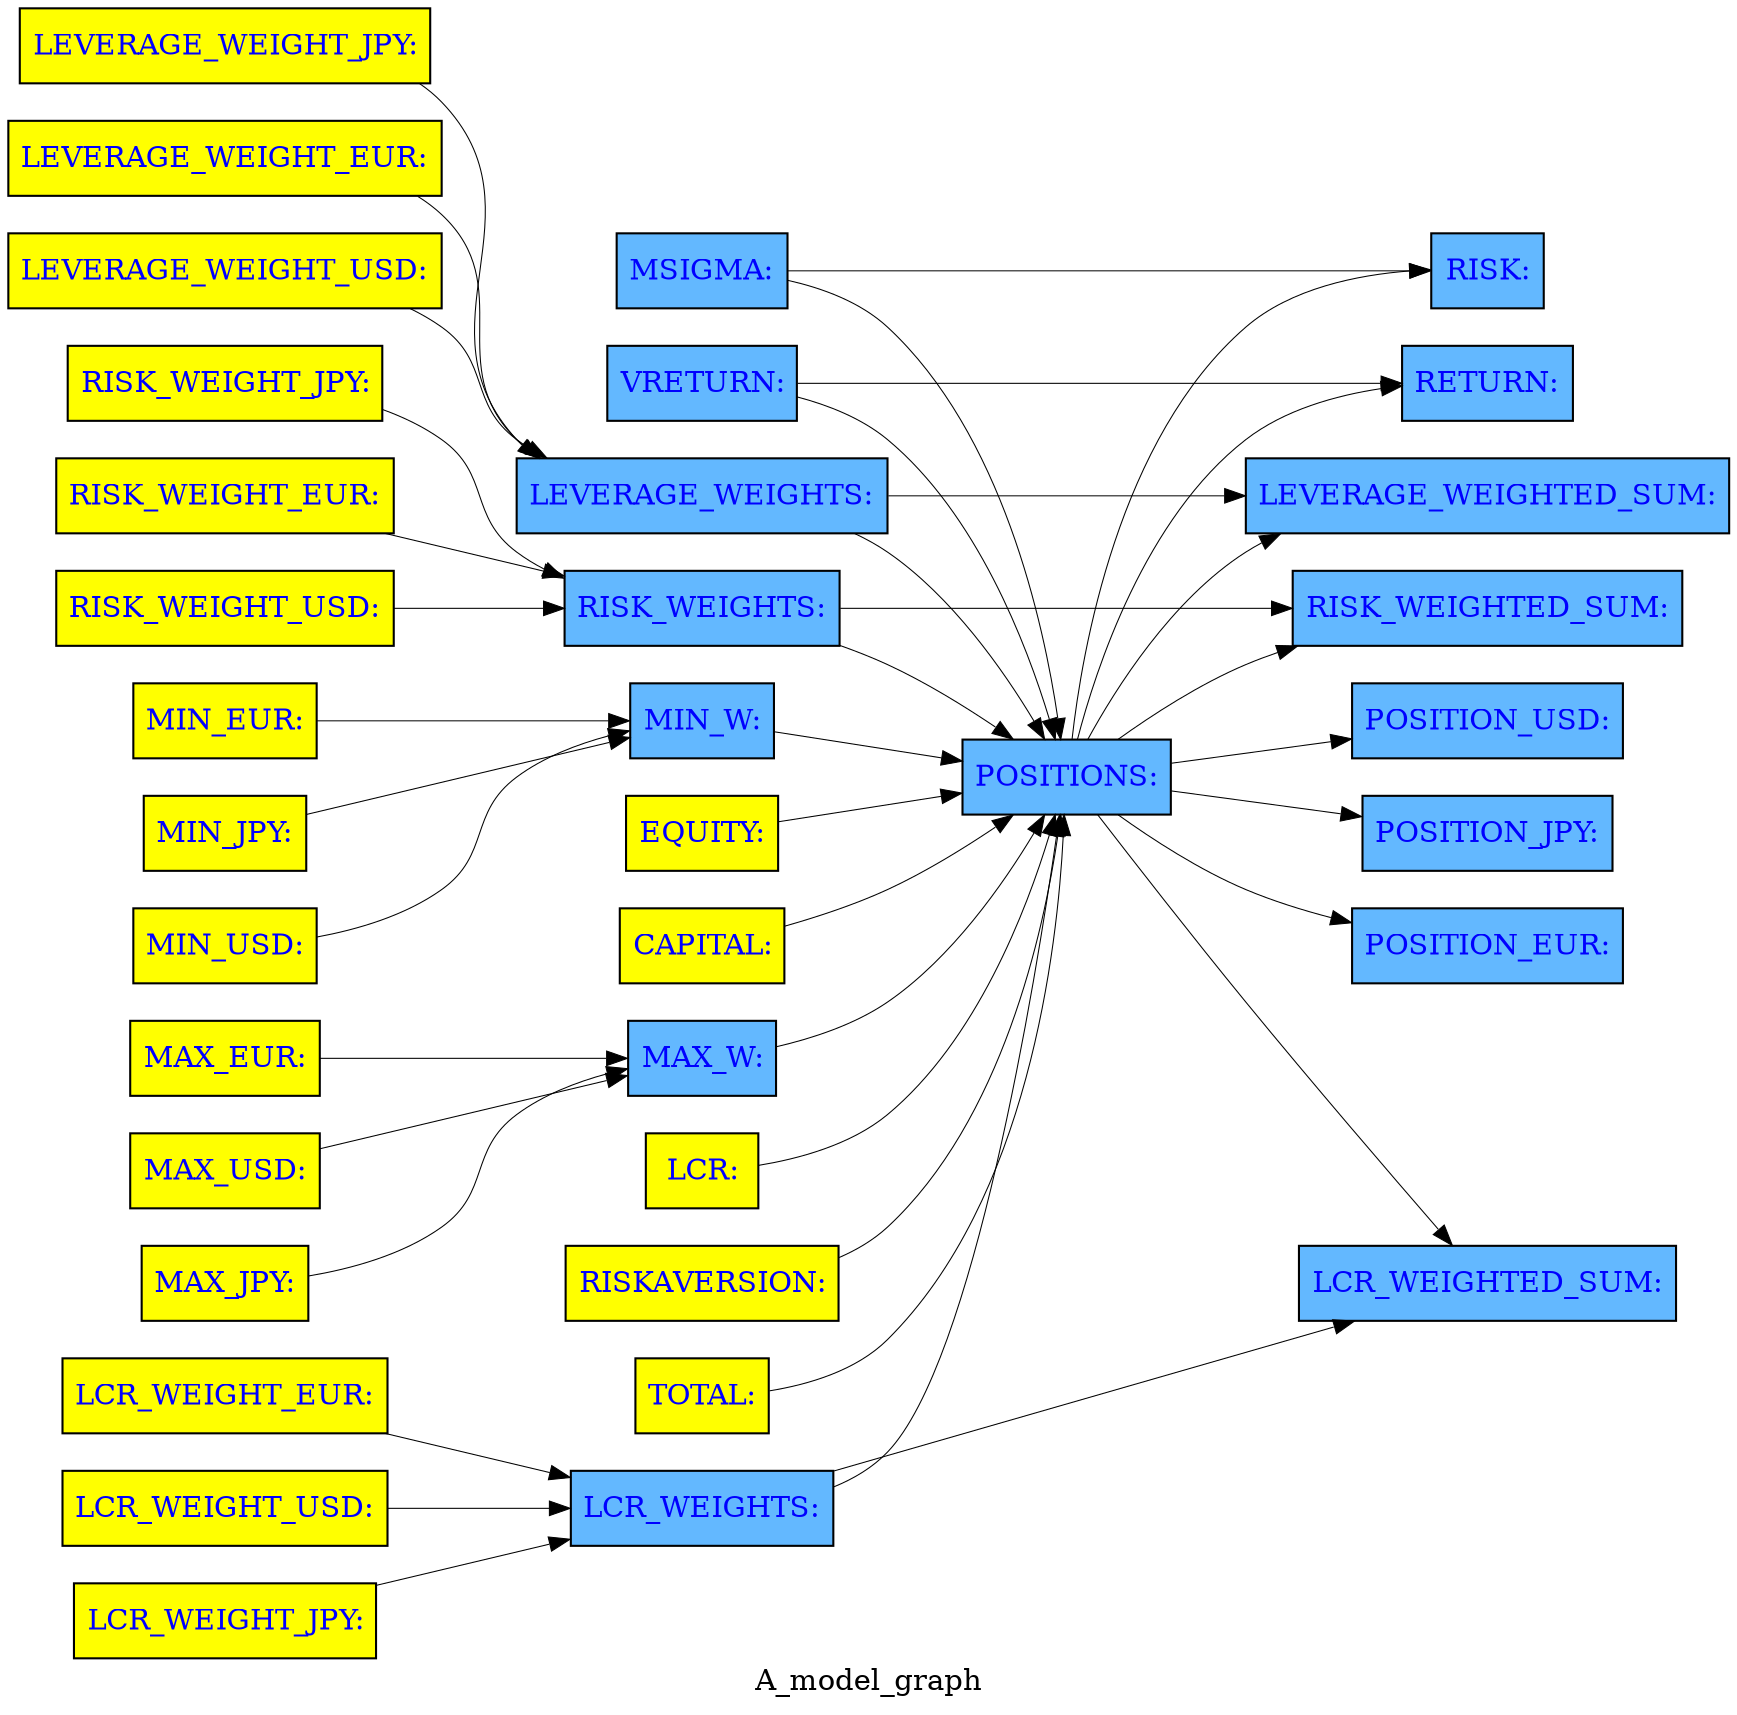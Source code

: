digraph TD { rankdir ="LR" 
{node  [margin=0.025 fontcolor=blue style=filled ] 
 "RISK" [ shape=box fillcolor= steelblue1 tooltip="RISK&#10;FRML XX      RISK               =  (POSITIONS.TRANS() * MSIGMA * POSITIONS)[0,0]&#36;"  margin=0.025 fontcolor=blue style = filled  label=<<TABLE BORDER='0' CELLBORDER = '0' style = "filled"  > <TR><TD tooltip="RISK&#10;FRML XX      RISK               =  (POSITIONS.TRANS() * MSIGMA * POSITIONS)[0,0]&#36;">RISK:</TD></TR> </TABLE>> ]
"VRETURN" [ shape=box fillcolor= steelblue1 tooltip="VRETURN&#10;FRML &lt;MATRIX&gt; VRETURN         = MATRIX([0.048,0.040,0.035]) &#36;"  margin=0.025 fontcolor=blue style = filled  label=<<TABLE BORDER='0' CELLBORDER = '0' style = "filled"  > <TR><TD tooltip="VRETURN&#10;FRML &lt;MATRIX&gt; VRETURN         = MATRIX([0.048,0.040,0.035]) &#36;">VRETURN:</TD></TR> </TABLE>> ]
"MSIGMA" [ shape=box fillcolor= steelblue1 tooltip="MSIGMA&#10;FRML &lt;MATRIX&gt; MSIGMA  = MATRIX( [[0.01573635,0.01436816,	0.01045556],&#10;                                 [0.01436816,0.02289016,	0.01172995],&#10;                                 [0.01045556,0.01172995,	0.01748076]]  ) &#36;"  margin=0.025 fontcolor=blue style = filled  label=<<TABLE BORDER='0' CELLBORDER = '0' style = "filled"  > <TR><TD tooltip="MSIGMA&#10;FRML &lt;MATRIX&gt; MSIGMA  = MATRIX( [[0.01573635,0.01436816,	0.01045556],&#10;                                 [0.01436816,0.02289016,	0.01172995],&#10;                                 [0.01045556,0.01172995,	0.01748076]]  ) &#36;">MSIGMA:</TD></TR> </TABLE>> ]
"LCR_WEIGHT_EUR" [ shape=box fillcolor= yellow tooltip="LCR_WEIGHT_EUR&#10;Exogen"  margin=0.025 fontcolor=blue style = filled  label=<<TABLE BORDER='0' CELLBORDER = '0' style = "filled"  > <TR><TD tooltip="LCR_WEIGHT_EUR&#10;Exogen">LCR_WEIGHT_EUR:</TD></TR> </TABLE>> ]
"POSITION_USD" [ shape=box fillcolor= steelblue1 tooltip="POSITION_USD&#10;FRML XX      POSITION_USD,POSITION_JPY,POSITION_EUR = POSITIONS &#36;"  margin=0.025 fontcolor=blue style = filled  label=<<TABLE BORDER='0' CELLBORDER = '0' style = "filled"  > <TR><TD tooltip="POSITION_USD&#10;FRML XX      POSITION_USD,POSITION_JPY,POSITION_EUR = POSITIONS &#36;">POSITION_USD:</TD></TR> </TABLE>> ]
"TOTAL" [ shape=box fillcolor= yellow tooltip="TOTAL&#10;Exogen"  margin=0.025 fontcolor=blue style = filled  label=<<TABLE BORDER='0' CELLBORDER = '0' style = "filled"  > <TR><TD tooltip="TOTAL&#10;Exogen">TOTAL:</TD></TR> </TABLE>> ]
"POSITION_JPY" [ shape=box fillcolor= steelblue1 tooltip="POSITION_JPY&#10;FRML XX      POSITION_USD,POSITION_JPY,POSITION_EUR = POSITIONS &#36;"  margin=0.025 fontcolor=blue style = filled  label=<<TABLE BORDER='0' CELLBORDER = '0' style = "filled"  > <TR><TD tooltip="POSITION_JPY&#10;FRML XX      POSITION_USD,POSITION_JPY,POSITION_EUR = POSITIONS &#36;">POSITION_JPY:</TD></TR> </TABLE>> ]
"MAX_EUR" [ shape=box fillcolor= yellow tooltip="MAX_EUR&#10;Exogen"  margin=0.025 fontcolor=blue style = filled  label=<<TABLE BORDER='0' CELLBORDER = '0' style = "filled"  > <TR><TD tooltip="MAX_EUR&#10;Exogen">MAX_EUR:</TD></TR> </TABLE>> ]
"MAX_USD" [ shape=box fillcolor= yellow tooltip="MAX_USD&#10;Exogen"  margin=0.025 fontcolor=blue style = filled  label=<<TABLE BORDER='0' CELLBORDER = '0' style = "filled"  > <TR><TD tooltip="MAX_USD&#10;Exogen">MAX_USD:</TD></TR> </TABLE>> ]
"MIN_EUR" [ shape=box fillcolor= yellow tooltip="MIN_EUR&#10;Exogen"  margin=0.025 fontcolor=blue style = filled  label=<<TABLE BORDER='0' CELLBORDER = '0' style = "filled"  > <TR><TD tooltip="MIN_EUR&#10;Exogen">MIN_EUR:</TD></TR> </TABLE>> ]
"RISK_WEIGHT_JPY" [ shape=box fillcolor= yellow tooltip="RISK_WEIGHT_JPY&#10;Exogen"  margin=0.025 fontcolor=blue style = filled  label=<<TABLE BORDER='0' CELLBORDER = '0' style = "filled"  > <TR><TD tooltip="RISK_WEIGHT_JPY&#10;Exogen">RISK_WEIGHT_JPY:</TD></TR> </TABLE>> ]
"MIN_W" [ shape=box fillcolor= steelblue1 tooltip="MIN_W&#10;FRML &lt;MATRIX&gt; MIN_W             = MATRIX(&#10;[MIN_USD,MIN_JPY,MIN_EUR])       &#36;"  margin=0.025 fontcolor=blue style = filled  label=<<TABLE BORDER='0' CELLBORDER = '0' style = "filled"  > <TR><TD tooltip="MIN_W&#10;FRML &lt;MATRIX&gt; MIN_W             = MATRIX(&#10;[MIN_USD,MIN_JPY,MIN_EUR])       &#36;">MIN_W:</TD></TR> </TABLE>> ]
"LCR_WEIGHTED_SUM" [ shape=box fillcolor= steelblue1 tooltip="LCR_WEIGHTED_SUM&#10;FRML XX      LCR_WEIGHTED_SUM      = (LCR_WEIGHTS.TRANS() * POSITIONS)[0,0] &#36;"  margin=0.025 fontcolor=blue style = filled  label=<<TABLE BORDER='0' CELLBORDER = '0' style = "filled"  > <TR><TD tooltip="LCR_WEIGHTED_SUM&#10;FRML XX      LCR_WEIGHTED_SUM      = (LCR_WEIGHTS.TRANS() * POSITIONS)[0,0] &#36;">LCR_WEIGHTED_SUM:</TD></TR> </TABLE>> ]
"POSITIONS" [ shape=box fillcolor= steelblue1 tooltip="POSITIONS&#10;FRML &lt;MATRIX&gt; POSITIONS          =  MV_OPT(MSIGMA,VRETURN,RISKAVERSION, TOTAL,&#10;                      [[RISK_WEIGHTS] , [-LCR_WEIGHTS] , [LEVERAGE_WEIGHTS]],&#10;                                       [CAPITAL, -LCR , EQUITY] ,MIN_W,MAX_W) &#36;"  margin=0.025 fontcolor=blue style = filled  label=<<TABLE BORDER='0' CELLBORDER = '0' style = "filled"  > <TR><TD tooltip="POSITIONS&#10;FRML &lt;MATRIX&gt; POSITIONS          =  MV_OPT(MSIGMA,VRETURN,RISKAVERSION, TOTAL,&#10;                      [[RISK_WEIGHTS] , [-LCR_WEIGHTS] , [LEVERAGE_WEIGHTS]],&#10;                                       [CAPITAL, -LCR , EQUITY] ,MIN_W,MAX_W) &#36;">POSITIONS:</TD></TR> </TABLE>> ]
"RETURN" [ shape=box fillcolor= steelblue1 tooltip="RETURN&#10;FRML XX      RETURN             =  (POSITIONS.TRANS() * VRETURN        )[0,0] &#36;"  margin=0.025 fontcolor=blue style = filled  label=<<TABLE BORDER='0' CELLBORDER = '0' style = "filled"  > <TR><TD tooltip="RETURN&#10;FRML XX      RETURN             =  (POSITIONS.TRANS() * VRETURN        )[0,0] &#36;">RETURN:</TD></TR> </TABLE>> ]
"MIN_JPY" [ shape=box fillcolor= yellow tooltip="MIN_JPY&#10;Exogen"  margin=0.025 fontcolor=blue style = filled  label=<<TABLE BORDER='0' CELLBORDER = '0' style = "filled"  > <TR><TD tooltip="MIN_JPY&#10;Exogen">MIN_JPY:</TD></TR> </TABLE>> ]
"MIN_USD" [ shape=box fillcolor= yellow tooltip="MIN_USD&#10;Exogen"  margin=0.025 fontcolor=blue style = filled  label=<<TABLE BORDER='0' CELLBORDER = '0' style = "filled"  > <TR><TD tooltip="MIN_USD&#10;Exogen">MIN_USD:</TD></TR> </TABLE>> ]
"LCR_WEIGHT_USD" [ shape=box fillcolor= yellow tooltip="LCR_WEIGHT_USD&#10;Exogen"  margin=0.025 fontcolor=blue style = filled  label=<<TABLE BORDER='0' CELLBORDER = '0' style = "filled"  > <TR><TD tooltip="LCR_WEIGHT_USD&#10;Exogen">LCR_WEIGHT_USD:</TD></TR> </TABLE>> ]
"LEVERAGE_WEIGHTED_SUM" [ shape=box fillcolor= steelblue1 tooltip="LEVERAGE_WEIGHTED_SUM&#10;FRML XX      LEVERAGE_WEIGHTED_SUM = (LEVERAGE_WEIGHTS.TRANS() * POSITIONS)[0,0] &#36;"  margin=0.025 fontcolor=blue style = filled  label=<<TABLE BORDER='0' CELLBORDER = '0' style = "filled"  > <TR><TD tooltip="LEVERAGE_WEIGHTED_SUM&#10;FRML XX      LEVERAGE_WEIGHTED_SUM = (LEVERAGE_WEIGHTS.TRANS() * POSITIONS)[0,0] &#36;">LEVERAGE_WEIGHTED_SUM:</TD></TR> </TABLE>> ]
"LEVERAGE_WEIGHTS" [ shape=box fillcolor= steelblue1 tooltip="LEVERAGE_WEIGHTS&#10;FRML &lt;MATRIX&gt; LEVERAGE_WEIGHTS  = MATRIX(&#10;[LEVERAGE_WEIGHT_USD,LEVERAGE_WEIGHT_JPY,LEVERAGE_WEIGHT_EUR]) &#36;"  margin=0.025 fontcolor=blue style = filled  label=<<TABLE BORDER='0' CELLBORDER = '0' style = "filled"  > <TR><TD tooltip="LEVERAGE_WEIGHTS&#10;FRML &lt;MATRIX&gt; LEVERAGE_WEIGHTS  = MATRIX(&#10;[LEVERAGE_WEIGHT_USD,LEVERAGE_WEIGHT_JPY,LEVERAGE_WEIGHT_EUR]) &#36;">LEVERAGE_WEIGHTS:</TD></TR> </TABLE>> ]
"POSITION_EUR" [ shape=box fillcolor= steelblue1 tooltip="POSITION_EUR&#10;FRML XX      POSITION_USD,POSITION_JPY,POSITION_EUR = POSITIONS &#36;"  margin=0.025 fontcolor=blue style = filled  label=<<TABLE BORDER='0' CELLBORDER = '0' style = "filled"  > <TR><TD tooltip="POSITION_EUR&#10;FRML XX      POSITION_USD,POSITION_JPY,POSITION_EUR = POSITIONS &#36;">POSITION_EUR:</TD></TR> </TABLE>> ]
"RISK_WEIGHTS" [ shape=box fillcolor= steelblue1 tooltip="RISK_WEIGHTS&#10;FRML &lt;MATRIX&gt; RISK_WEIGHTS      = MATRIX(&#10;[RISK_WEIGHT_USD,RISK_WEIGHT_JPY,RISK_WEIGHT_EUR]) &#36;"  margin=0.025 fontcolor=blue style = filled  label=<<TABLE BORDER='0' CELLBORDER = '0' style = "filled"  > <TR><TD tooltip="RISK_WEIGHTS&#10;FRML &lt;MATRIX&gt; RISK_WEIGHTS      = MATRIX(&#10;[RISK_WEIGHT_USD,RISK_WEIGHT_JPY,RISK_WEIGHT_EUR]) &#36;">RISK_WEIGHTS:</TD></TR> </TABLE>> ]
"RISK_WEIGHT_EUR" [ shape=box fillcolor= yellow tooltip="RISK_WEIGHT_EUR&#10;Exogen"  margin=0.025 fontcolor=blue style = filled  label=<<TABLE BORDER='0' CELLBORDER = '0' style = "filled"  > <TR><TD tooltip="RISK_WEIGHT_EUR&#10;Exogen">RISK_WEIGHT_EUR:</TD></TR> </TABLE>> ]
"MAX_W" [ shape=box fillcolor= steelblue1 tooltip="MAX_W&#10;FRML &lt;MATRIX&gt; MAX_W             = MATRIX(&#10;[MAX_USD,MAX_JPY,MAX_EUR])      &#36;"  margin=0.025 fontcolor=blue style = filled  label=<<TABLE BORDER='0' CELLBORDER = '0' style = "filled"  > <TR><TD tooltip="MAX_W&#10;FRML &lt;MATRIX&gt; MAX_W             = MATRIX(&#10;[MAX_USD,MAX_JPY,MAX_EUR])      &#36;">MAX_W:</TD></TR> </TABLE>> ]
"LCR" [ shape=box fillcolor= yellow tooltip="LCR&#10;Exogen"  margin=0.025 fontcolor=blue style = filled  label=<<TABLE BORDER='0' CELLBORDER = '0' style = "filled"  > <TR><TD tooltip="LCR&#10;Exogen">LCR:</TD></TR> </TABLE>> ]
"MAX_JPY" [ shape=box fillcolor= yellow tooltip="MAX_JPY&#10;Exogen"  margin=0.025 fontcolor=blue style = filled  label=<<TABLE BORDER='0' CELLBORDER = '0' style = "filled"  > <TR><TD tooltip="MAX_JPY&#10;Exogen">MAX_JPY:</TD></TR> </TABLE>> ]
"LCR_WEIGHT_JPY" [ shape=box fillcolor= yellow tooltip="LCR_WEIGHT_JPY&#10;Exogen"  margin=0.025 fontcolor=blue style = filled  label=<<TABLE BORDER='0' CELLBORDER = '0' style = "filled"  > <TR><TD tooltip="LCR_WEIGHT_JPY&#10;Exogen">LCR_WEIGHT_JPY:</TD></TR> </TABLE>> ]
"LCR_WEIGHTS" [ shape=box fillcolor= steelblue1 tooltip="LCR_WEIGHTS&#10;FRML &lt;MATRIX&gt; LCR_WEIGHTS       = MATRIX(&#10;[LCR_WEIGHT_USD,LCR_WEIGHT_JPY,LCR_WEIGHT_EUR]) &#36;"  margin=0.025 fontcolor=blue style = filled  label=<<TABLE BORDER='0' CELLBORDER = '0' style = "filled"  > <TR><TD tooltip="LCR_WEIGHTS&#10;FRML &lt;MATRIX&gt; LCR_WEIGHTS       = MATRIX(&#10;[LCR_WEIGHT_USD,LCR_WEIGHT_JPY,LCR_WEIGHT_EUR]) &#36;">LCR_WEIGHTS:</TD></TR> </TABLE>> ]
"LEVERAGE_WEIGHT_JPY" [ shape=box fillcolor= yellow tooltip="LEVERAGE_WEIGHT_JPY&#10;Exogen"  margin=0.025 fontcolor=blue style = filled  label=<<TABLE BORDER='0' CELLBORDER = '0' style = "filled"  > <TR><TD tooltip="LEVERAGE_WEIGHT_JPY&#10;Exogen">LEVERAGE_WEIGHT_JPY:</TD></TR> </TABLE>> ]
"RISK_WEIGHT_USD" [ shape=box fillcolor= yellow tooltip="RISK_WEIGHT_USD&#10;Exogen"  margin=0.025 fontcolor=blue style = filled  label=<<TABLE BORDER='0' CELLBORDER = '0' style = "filled"  > <TR><TD tooltip="RISK_WEIGHT_USD&#10;Exogen">RISK_WEIGHT_USD:</TD></TR> </TABLE>> ]
"RISK_WEIGHTED_SUM" [ shape=box fillcolor= steelblue1 tooltip="RISK_WEIGHTED_SUM&#10;FRML XX      RISK_WEIGHTED_SUM     = (RISK_WEIGHTS.TRANS() * POSITIONS)[0,0] &#36;"  margin=0.025 fontcolor=blue style = filled  label=<<TABLE BORDER='0' CELLBORDER = '0' style = "filled"  > <TR><TD tooltip="RISK_WEIGHTED_SUM&#10;FRML XX      RISK_WEIGHTED_SUM     = (RISK_WEIGHTS.TRANS() * POSITIONS)[0,0] &#36;">RISK_WEIGHTED_SUM:</TD></TR> </TABLE>> ]
"RISKAVERSION" [ shape=box fillcolor= yellow tooltip="RISKAVERSION&#10;Exogen"  margin=0.025 fontcolor=blue style = filled  label=<<TABLE BORDER='0' CELLBORDER = '0' style = "filled"  > <TR><TD tooltip="RISKAVERSION&#10;Exogen">RISKAVERSION:</TD></TR> </TABLE>> ]
"EQUITY" [ shape=box fillcolor= yellow tooltip="EQUITY&#10;Exogen"  margin=0.025 fontcolor=blue style = filled  label=<<TABLE BORDER='0' CELLBORDER = '0' style = "filled"  > <TR><TD tooltip="EQUITY&#10;Exogen">EQUITY:</TD></TR> </TABLE>> ]
"LEVERAGE_WEIGHT_EUR" [ shape=box fillcolor= yellow tooltip="LEVERAGE_WEIGHT_EUR&#10;Exogen"  margin=0.025 fontcolor=blue style = filled  label=<<TABLE BORDER='0' CELLBORDER = '0' style = "filled"  > <TR><TD tooltip="LEVERAGE_WEIGHT_EUR&#10;Exogen">LEVERAGE_WEIGHT_EUR:</TD></TR> </TABLE>> ]
"CAPITAL" [ shape=box fillcolor= yellow tooltip="CAPITAL&#10;Exogen"  margin=0.025 fontcolor=blue style = filled  label=<<TABLE BORDER='0' CELLBORDER = '0' style = "filled"  > <TR><TD tooltip="CAPITAL&#10;Exogen">CAPITAL:</TD></TR> </TABLE>> ]
"LEVERAGE_WEIGHT_USD" [ shape=box fillcolor= yellow tooltip="LEVERAGE_WEIGHT_USD&#10;Exogen"  margin=0.025 fontcolor=blue style = filled  label=<<TABLE BORDER='0' CELLBORDER = '0' style = "filled"  > <TR><TD tooltip="LEVERAGE_WEIGHT_USD&#10;Exogen">LEVERAGE_WEIGHT_USD:</TD></TR> </TABLE>> ] 
} 
"VRETURN" -> "POSITIONS" [ style = filled tooltip=NA href="bogus" penwidth = 0.5 ]
"MAX_USD" -> "MAX_W" [ style = filled tooltip=NA href="bogus" penwidth = 0.5 ]
"LCR" -> "POSITIONS" [ style = filled tooltip=NA href="bogus" penwidth = 0.5 ]
"POSITIONS" -> "POSITION_EUR" [ style = filled tooltip=NA href="bogus" penwidth = 0.5 ]
"POSITIONS" -> "LCR_WEIGHTED_SUM" [ style = filled tooltip=NA href="bogus" penwidth = 0.5 ]
"POSITIONS" -> "LEVERAGE_WEIGHTED_SUM" [ style = filled tooltip=NA href="bogus" penwidth = 0.5 ]
"POSITIONS" -> "RISK_WEIGHTED_SUM" [ style = filled tooltip=NA href="bogus" penwidth = 0.5 ]
"TOTAL" -> "POSITIONS" [ style = filled tooltip=NA href="bogus" penwidth = 0.5 ]
"LEVERAGE_WEIGHT_USD" -> "LEVERAGE_WEIGHTS" [ style = filled tooltip=NA href="bogus" penwidth = 0.5 ]
"POSITIONS" -> "RISK" [ style = filled tooltip=NA href="bogus" penwidth = 0.5 ]
"LCR_WEIGHT_USD" -> "LCR_WEIGHTS" [ style = filled tooltip=NA href="bogus" penwidth = 0.5 ]
"LCR_WEIGHT_JPY" -> "LCR_WEIGHTS" [ style = filled tooltip=NA href="bogus" penwidth = 0.5 ]
"RISKAVERSION" -> "POSITIONS" [ style = filled tooltip=NA href="bogus" penwidth = 0.5 ]
"MSIGMA" -> "RISK" [ style = filled tooltip=NA href="bogus" penwidth = 0.5 ]
"MSIGMA" -> "POSITIONS" [ style = filled tooltip=NA href="bogus" penwidth = 0.5 ]
"MIN_EUR" -> "MIN_W" [ style = filled tooltip=NA href="bogus" penwidth = 0.5 ]
"LEVERAGE_WEIGHTS" -> "LEVERAGE_WEIGHTED_SUM" [ style = filled tooltip=NA href="bogus" penwidth = 0.5 ]
"LEVERAGE_WEIGHT_JPY" -> "LEVERAGE_WEIGHTS" [ style = filled tooltip=NA href="bogus" penwidth = 0.5 ]
"VRETURN" -> "RETURN" [ style = filled tooltip=NA href="bogus" penwidth = 0.5 ]
"EQUITY" -> "POSITIONS" [ style = filled tooltip=NA href="bogus" penwidth = 0.5 ]
"CAPITAL" -> "POSITIONS" [ style = filled tooltip=NA href="bogus" penwidth = 0.5 ]
"MIN_JPY" -> "MIN_W" [ style = filled tooltip=NA href="bogus" penwidth = 0.5 ]
"LEVERAGE_WEIGHTS" -> "POSITIONS" [ style = filled tooltip=NA href="bogus" penwidth = 0.5 ]
"POSITIONS" -> "POSITION_USD" [ style = filled tooltip=NA href="bogus" penwidth = 0.5 ]
"MIN_W" -> "POSITIONS" [ style = filled tooltip=NA href="bogus" penwidth = 0.5 ]
"MAX_EUR" -> "MAX_W" [ style = filled tooltip=NA href="bogus" penwidth = 0.5 ]
"LCR_WEIGHTS" -> "LCR_WEIGHTED_SUM" [ style = filled tooltip=NA href="bogus" penwidth = 0.5 ]
"RISK_WEIGHT_JPY" -> "RISK_WEIGHTS" [ style = filled tooltip=NA href="bogus" penwidth = 0.5 ]
"MAX_JPY" -> "MAX_W" [ style = filled tooltip=NA href="bogus" penwidth = 0.5 ]
"LCR_WEIGHT_EUR" -> "LCR_WEIGHTS" [ style = filled tooltip=NA href="bogus" penwidth = 0.5 ]
"POSITIONS" -> "RETURN" [ style = filled tooltip=NA href="bogus" penwidth = 0.5 ]
"LEVERAGE_WEIGHT_EUR" -> "LEVERAGE_WEIGHTS" [ style = filled tooltip=NA href="bogus" penwidth = 0.5 ]
"LCR_WEIGHTS" -> "POSITIONS" [ style = filled tooltip=NA href="bogus" penwidth = 0.5 ]
"POSITIONS" -> "POSITION_JPY" [ style = filled tooltip=NA href="bogus" penwidth = 0.5 ]
"RISK_WEIGHTS" -> "RISK_WEIGHTED_SUM" [ style = filled tooltip=NA href="bogus" penwidth = 0.5 ]
"RISK_WEIGHT_EUR" -> "RISK_WEIGHTS" [ style = filled tooltip=NA href="bogus" penwidth = 0.5 ]
"RISK_WEIGHTS" -> "POSITIONS" [ style = filled tooltip=NA href="bogus" penwidth = 0.5 ]
"MAX_W" -> "POSITIONS" [ style = filled tooltip=NA href="bogus" penwidth = 0.5 ]
"RISK_WEIGHT_USD" -> "RISK_WEIGHTS" [ style = filled tooltip=NA href="bogus" penwidth = 0.5 ]
"MIN_USD" -> "MIN_W" [ style = filled tooltip=NA href="bogus" penwidth = 0.5 ]
 label = "A_model_graph";
}